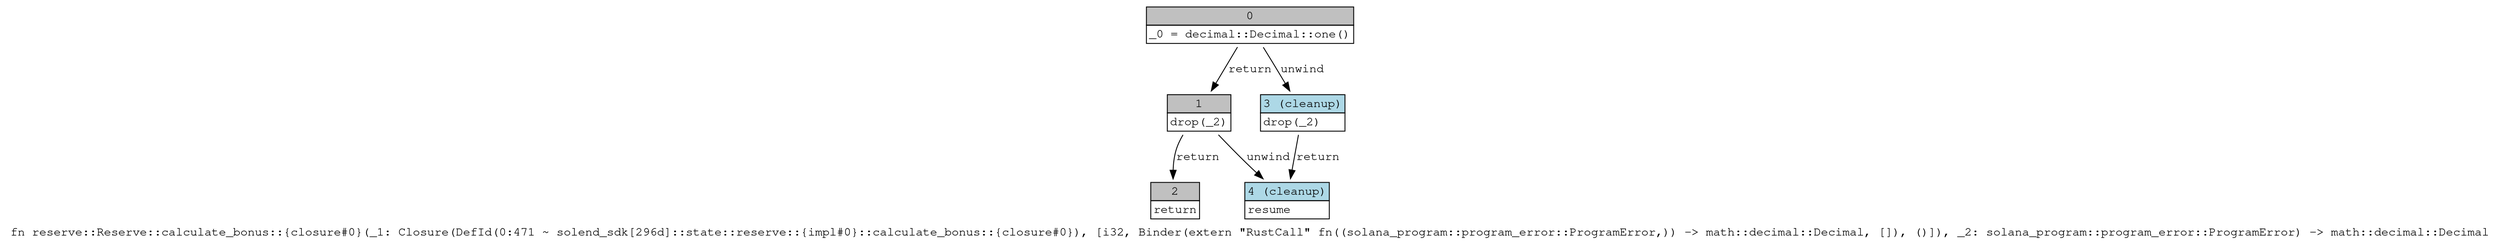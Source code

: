 digraph Mir_0_471 {
    graph [fontname="Courier, monospace"];
    node [fontname="Courier, monospace"];
    edge [fontname="Courier, monospace"];
    label=<fn reserve::Reserve::calculate_bonus::{closure#0}(_1: Closure(DefId(0:471 ~ solend_sdk[296d]::state::reserve::{impl#0}::calculate_bonus::{closure#0}), [i32, Binder(extern &quot;RustCall&quot; fn((solana_program::program_error::ProgramError,)) -&gt; math::decimal::Decimal, []), ()]), _2: solana_program::program_error::ProgramError) -&gt; math::decimal::Decimal<br align="left"/>>;
    bb0__0_471 [shape="none", label=<<table border="0" cellborder="1" cellspacing="0"><tr><td bgcolor="gray" align="center" colspan="1">0</td></tr><tr><td align="left">_0 = decimal::Decimal::one()</td></tr></table>>];
    bb1__0_471 [shape="none", label=<<table border="0" cellborder="1" cellspacing="0"><tr><td bgcolor="gray" align="center" colspan="1">1</td></tr><tr><td align="left">drop(_2)</td></tr></table>>];
    bb2__0_471 [shape="none", label=<<table border="0" cellborder="1" cellspacing="0"><tr><td bgcolor="gray" align="center" colspan="1">2</td></tr><tr><td align="left">return</td></tr></table>>];
    bb3__0_471 [shape="none", label=<<table border="0" cellborder="1" cellspacing="0"><tr><td bgcolor="lightblue" align="center" colspan="1">3 (cleanup)</td></tr><tr><td align="left">drop(_2)</td></tr></table>>];
    bb4__0_471 [shape="none", label=<<table border="0" cellborder="1" cellspacing="0"><tr><td bgcolor="lightblue" align="center" colspan="1">4 (cleanup)</td></tr><tr><td align="left">resume</td></tr></table>>];
    bb0__0_471 -> bb1__0_471 [label="return"];
    bb0__0_471 -> bb3__0_471 [label="unwind"];
    bb1__0_471 -> bb2__0_471 [label="return"];
    bb1__0_471 -> bb4__0_471 [label="unwind"];
    bb3__0_471 -> bb4__0_471 [label="return"];
}
